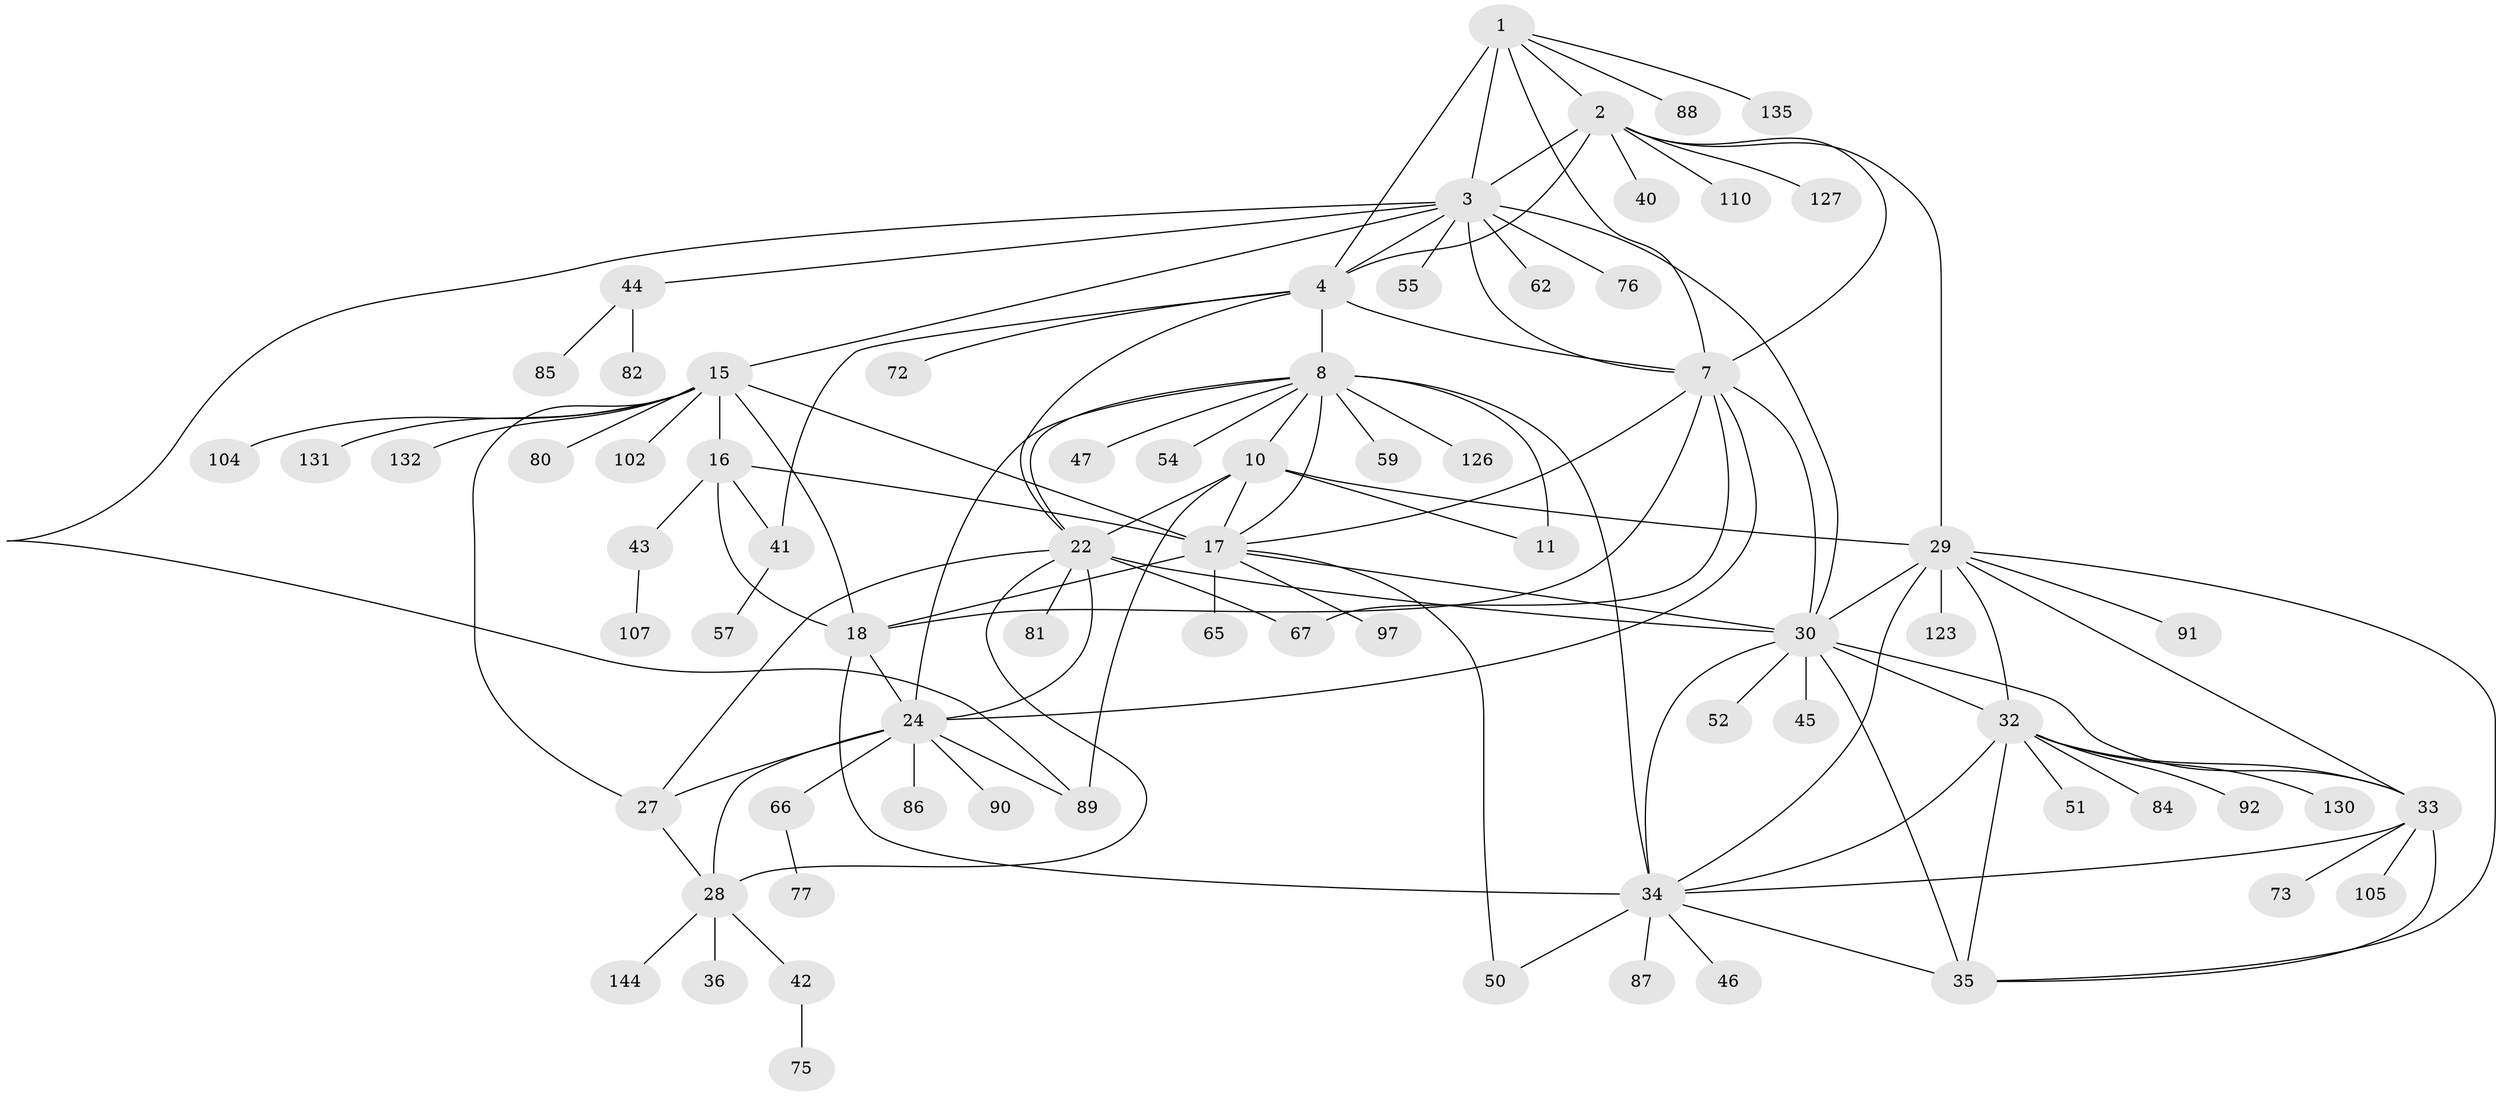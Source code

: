 // original degree distribution, {8: 0.0547945205479452, 10: 0.03424657534246575, 7: 0.04794520547945205, 11: 0.02054794520547945, 15: 0.0136986301369863, 13: 0.00684931506849315, 9: 0.0273972602739726, 12: 0.0136986301369863, 14: 0.0136986301369863, 6: 0.00684931506849315, 1: 0.541095890410959, 2: 0.1643835616438356, 4: 0.0273972602739726, 3: 0.02054794520547945, 5: 0.00684931506849315}
// Generated by graph-tools (version 1.1) at 2025/15/03/09/25 04:15:47]
// undirected, 73 vertices, 117 edges
graph export_dot {
graph [start="1"]
  node [color=gray90,style=filled];
  1;
  2;
  3 [super="+5"];
  4;
  7 [super="+79+37+94+53"];
  8 [super="+13+9"];
  10 [super="+60"];
  11 [super="+129"];
  15;
  16 [super="+98+70+21"];
  17 [super="+19+20+99"];
  18 [super="+117+63"];
  22 [super="+23"];
  24 [super="+26+112+143+25"];
  27;
  28;
  29;
  30 [super="+31+56+58+106+146+95+83"];
  32;
  33;
  34 [super="+49"];
  35;
  36;
  40;
  41 [super="+118+100"];
  42;
  43;
  44;
  45;
  46 [super="+78"];
  47;
  50;
  51 [super="+69"];
  52;
  54;
  55;
  57;
  59;
  62;
  65;
  66;
  67;
  72;
  73;
  75;
  76;
  77;
  80;
  81;
  82;
  84;
  85;
  86;
  87;
  88;
  89 [super="+128"];
  90;
  91 [super="+101"];
  92;
  97;
  102;
  104;
  105;
  107 [super="+121"];
  110;
  123;
  126;
  127;
  130;
  131;
  132 [super="+141"];
  135;
  144;
  1 -- 2;
  1 -- 3 [weight=3];
  1 -- 4;
  1 -- 7;
  1 -- 88;
  1 -- 135;
  2 -- 3 [weight=3];
  2 -- 4;
  2 -- 7;
  2 -- 29;
  2 -- 40;
  2 -- 110;
  2 -- 127;
  3 -- 4 [weight=3];
  3 -- 7 [weight=3];
  3 -- 44;
  3 -- 62;
  3 -- 76;
  3 -- 15;
  3 -- 55;
  3 -- 89;
  3 -- 30;
  4 -- 7;
  4 -- 22;
  4 -- 72;
  4 -- 8;
  4 -- 41;
  7 -- 67;
  7 -- 17;
  7 -- 30;
  7 -- 24 [weight=2];
  7 -- 18;
  8 -- 10 [weight=5];
  8 -- 11 [weight=5];
  8 -- 17 [weight=2];
  8 -- 126;
  8 -- 34;
  8 -- 47;
  8 -- 54;
  8 -- 22;
  8 -- 59;
  8 -- 24;
  10 -- 11;
  10 -- 22;
  10 -- 89;
  10 -- 17;
  10 -- 29;
  15 -- 16 [weight=2];
  15 -- 17 [weight=3];
  15 -- 18;
  15 -- 27;
  15 -- 80;
  15 -- 102;
  15 -- 104;
  15 -- 131;
  15 -- 132;
  16 -- 17 [weight=6];
  16 -- 18 [weight=2];
  16 -- 41;
  16 -- 43;
  17 -- 18 [weight=3];
  17 -- 97;
  17 -- 65;
  17 -- 50;
  17 -- 30;
  18 -- 34;
  18 -- 24;
  22 -- 24 [weight=6];
  22 -- 27 [weight=2];
  22 -- 28 [weight=2];
  22 -- 67;
  22 -- 81;
  22 -- 30 [weight=2];
  24 -- 27 [weight=3];
  24 -- 28 [weight=3];
  24 -- 66;
  24 -- 89;
  24 -- 86;
  24 -- 90;
  27 -- 28;
  28 -- 36;
  28 -- 42;
  28 -- 144;
  29 -- 30 [weight=2];
  29 -- 32;
  29 -- 33;
  29 -- 34;
  29 -- 35;
  29 -- 91;
  29 -- 123;
  30 -- 32 [weight=2];
  30 -- 33 [weight=2];
  30 -- 34 [weight=2];
  30 -- 35 [weight=2];
  30 -- 45;
  30 -- 52;
  32 -- 33;
  32 -- 34;
  32 -- 35;
  32 -- 51;
  32 -- 84;
  32 -- 92;
  32 -- 130;
  33 -- 34;
  33 -- 35;
  33 -- 73;
  33 -- 105;
  34 -- 35;
  34 -- 46;
  34 -- 50;
  34 -- 87;
  41 -- 57;
  42 -- 75;
  43 -- 107;
  44 -- 82;
  44 -- 85;
  66 -- 77;
}
